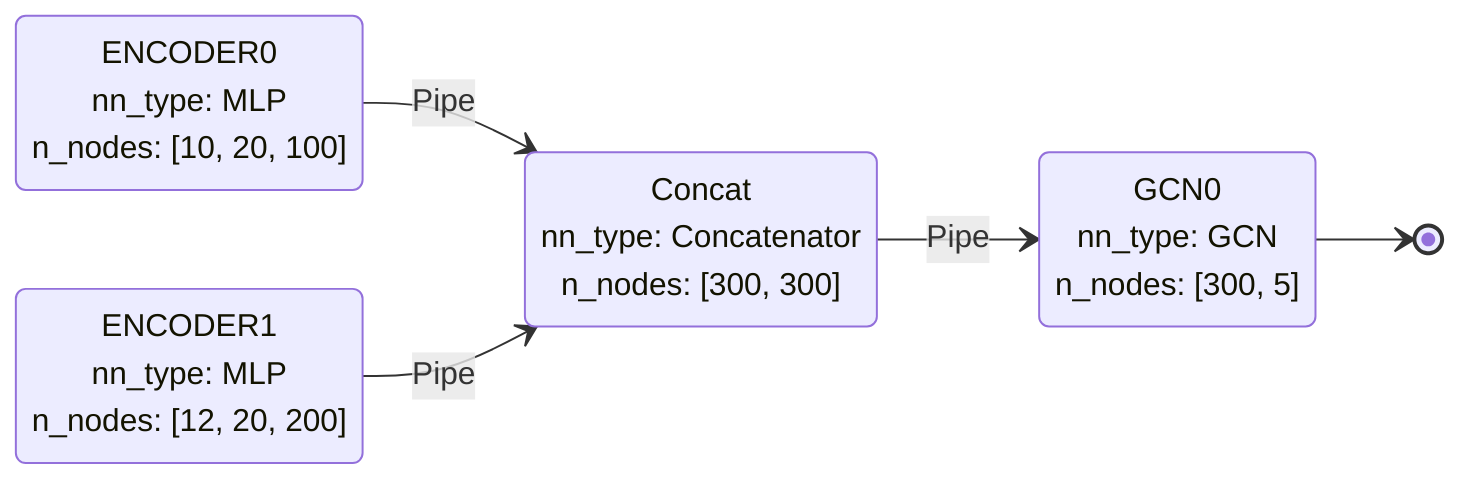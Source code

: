 stateDiagram
    direction LR
    classDef alignCenter text-align:center
    state "ENCODER0
nn_type: MLP
n_nodes: [10, 20, 100]" as state_0
    state "ENCODER1
nn_type: MLP
n_nodes: [12, 20, 200]" as state_1
    state "Concat
nn_type: Concatenator
n_nodes: [300, 300]" as state_2
    state "GCN0
nn_type: GCN
n_nodes: [300, 5]" as state_3
    state_0 --> state_2: Pipe
    state_1 --> state_2: Pipe
    state_2 --> state_3: Pipe
    state_3 --> [*]
    class state_0, state_1, state_2, state_3 alignCenter